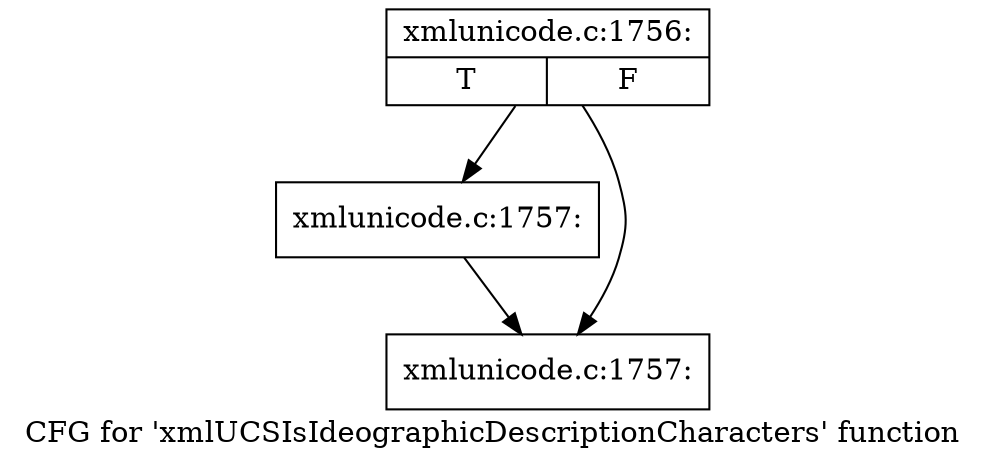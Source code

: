 digraph "CFG for 'xmlUCSIsIdeographicDescriptionCharacters' function" {
	label="CFG for 'xmlUCSIsIdeographicDescriptionCharacters' function";

	Node0x4e52bf0 [shape=record,label="{xmlunicode.c:1756:|{<s0>T|<s1>F}}"];
	Node0x4e52bf0 -> Node0x4e53160;
	Node0x4e52bf0 -> Node0x4e53110;
	Node0x4e53160 [shape=record,label="{xmlunicode.c:1757:}"];
	Node0x4e53160 -> Node0x4e53110;
	Node0x4e53110 [shape=record,label="{xmlunicode.c:1757:}"];
}
